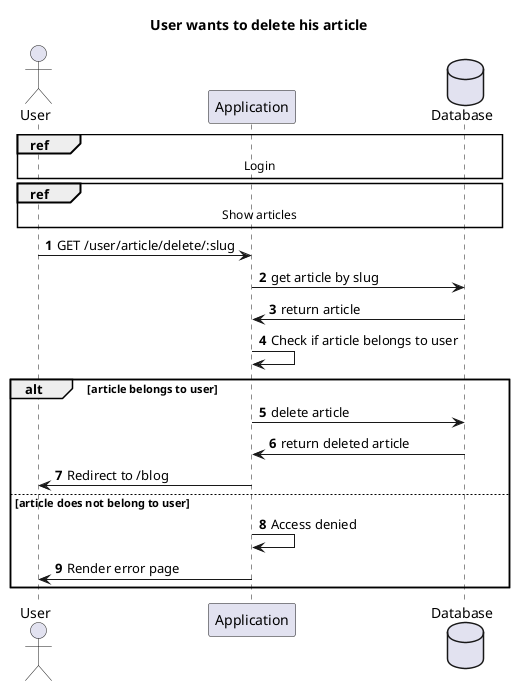 @startuml
autonumber
title       User wants to delete his article
actor       User
participant Application
database    Database

ref over User, Application, Database: Login
ref over User, Application, Database: Show articles

User -> Application: GET /user/article/delete/:slug
Application -> Database: get article by slug
Database -> Application: return article
Application -> Application: Check if article belongs to user
alt article belongs to user
    Application -> Database: delete article
    Database -> Application: return deleted article
    Application -> User: Redirect to /blog
else article does not belong to user
    Application -> Application: Access denied
    Application -> User: Render error page
end

@enduml
